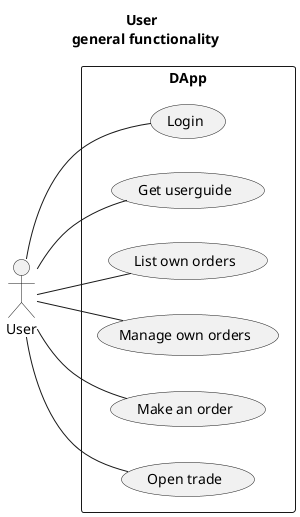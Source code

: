 @startuml
title <b>User<b> \n general functionality
left to right direction
skinparam packageStyle rect

actor User 

rectangle DApp {
  usecase "Login" as login
  usecase "Get userguide" as getUserGuide
  usecase "List own orders" as listOwnOrders
  usecase "Manage own orders" as manageOwnOrders
  usecase "Make an order" as makeAnOrder
  usecase "Open trade" as openTrade
}

User -- login
User -- getUserGuide
User -- listOwnOrders
User -- manageOwnOrders
User -- makeAnOrder
User -- openTrade

@enduml
